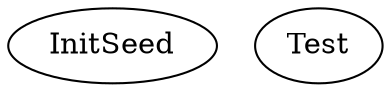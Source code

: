 digraph main_DFG {
    node [shape=ellipse];
    // Nao ha dependencias de dados explicitas entre as instrucoes, pois as funcoes operam em variaveis globais.
    N1 [label="InitSeed"];
    N2 [label="Test"];
    // Chamadas de funcao sem passagem explicita de parametros (uso de globais).
}
